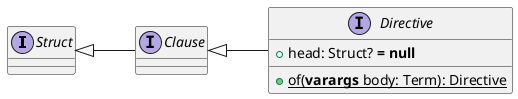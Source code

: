@startuml
left to right direction
skinparam shadowing false

interface Struct

interface Clause

interface Directive {
  + head: Struct? **= null**
  + {static} of(**varargs** body: Term): Directive
}

Struct <|-- Clause
Clause <|-- Directive

@enduml
